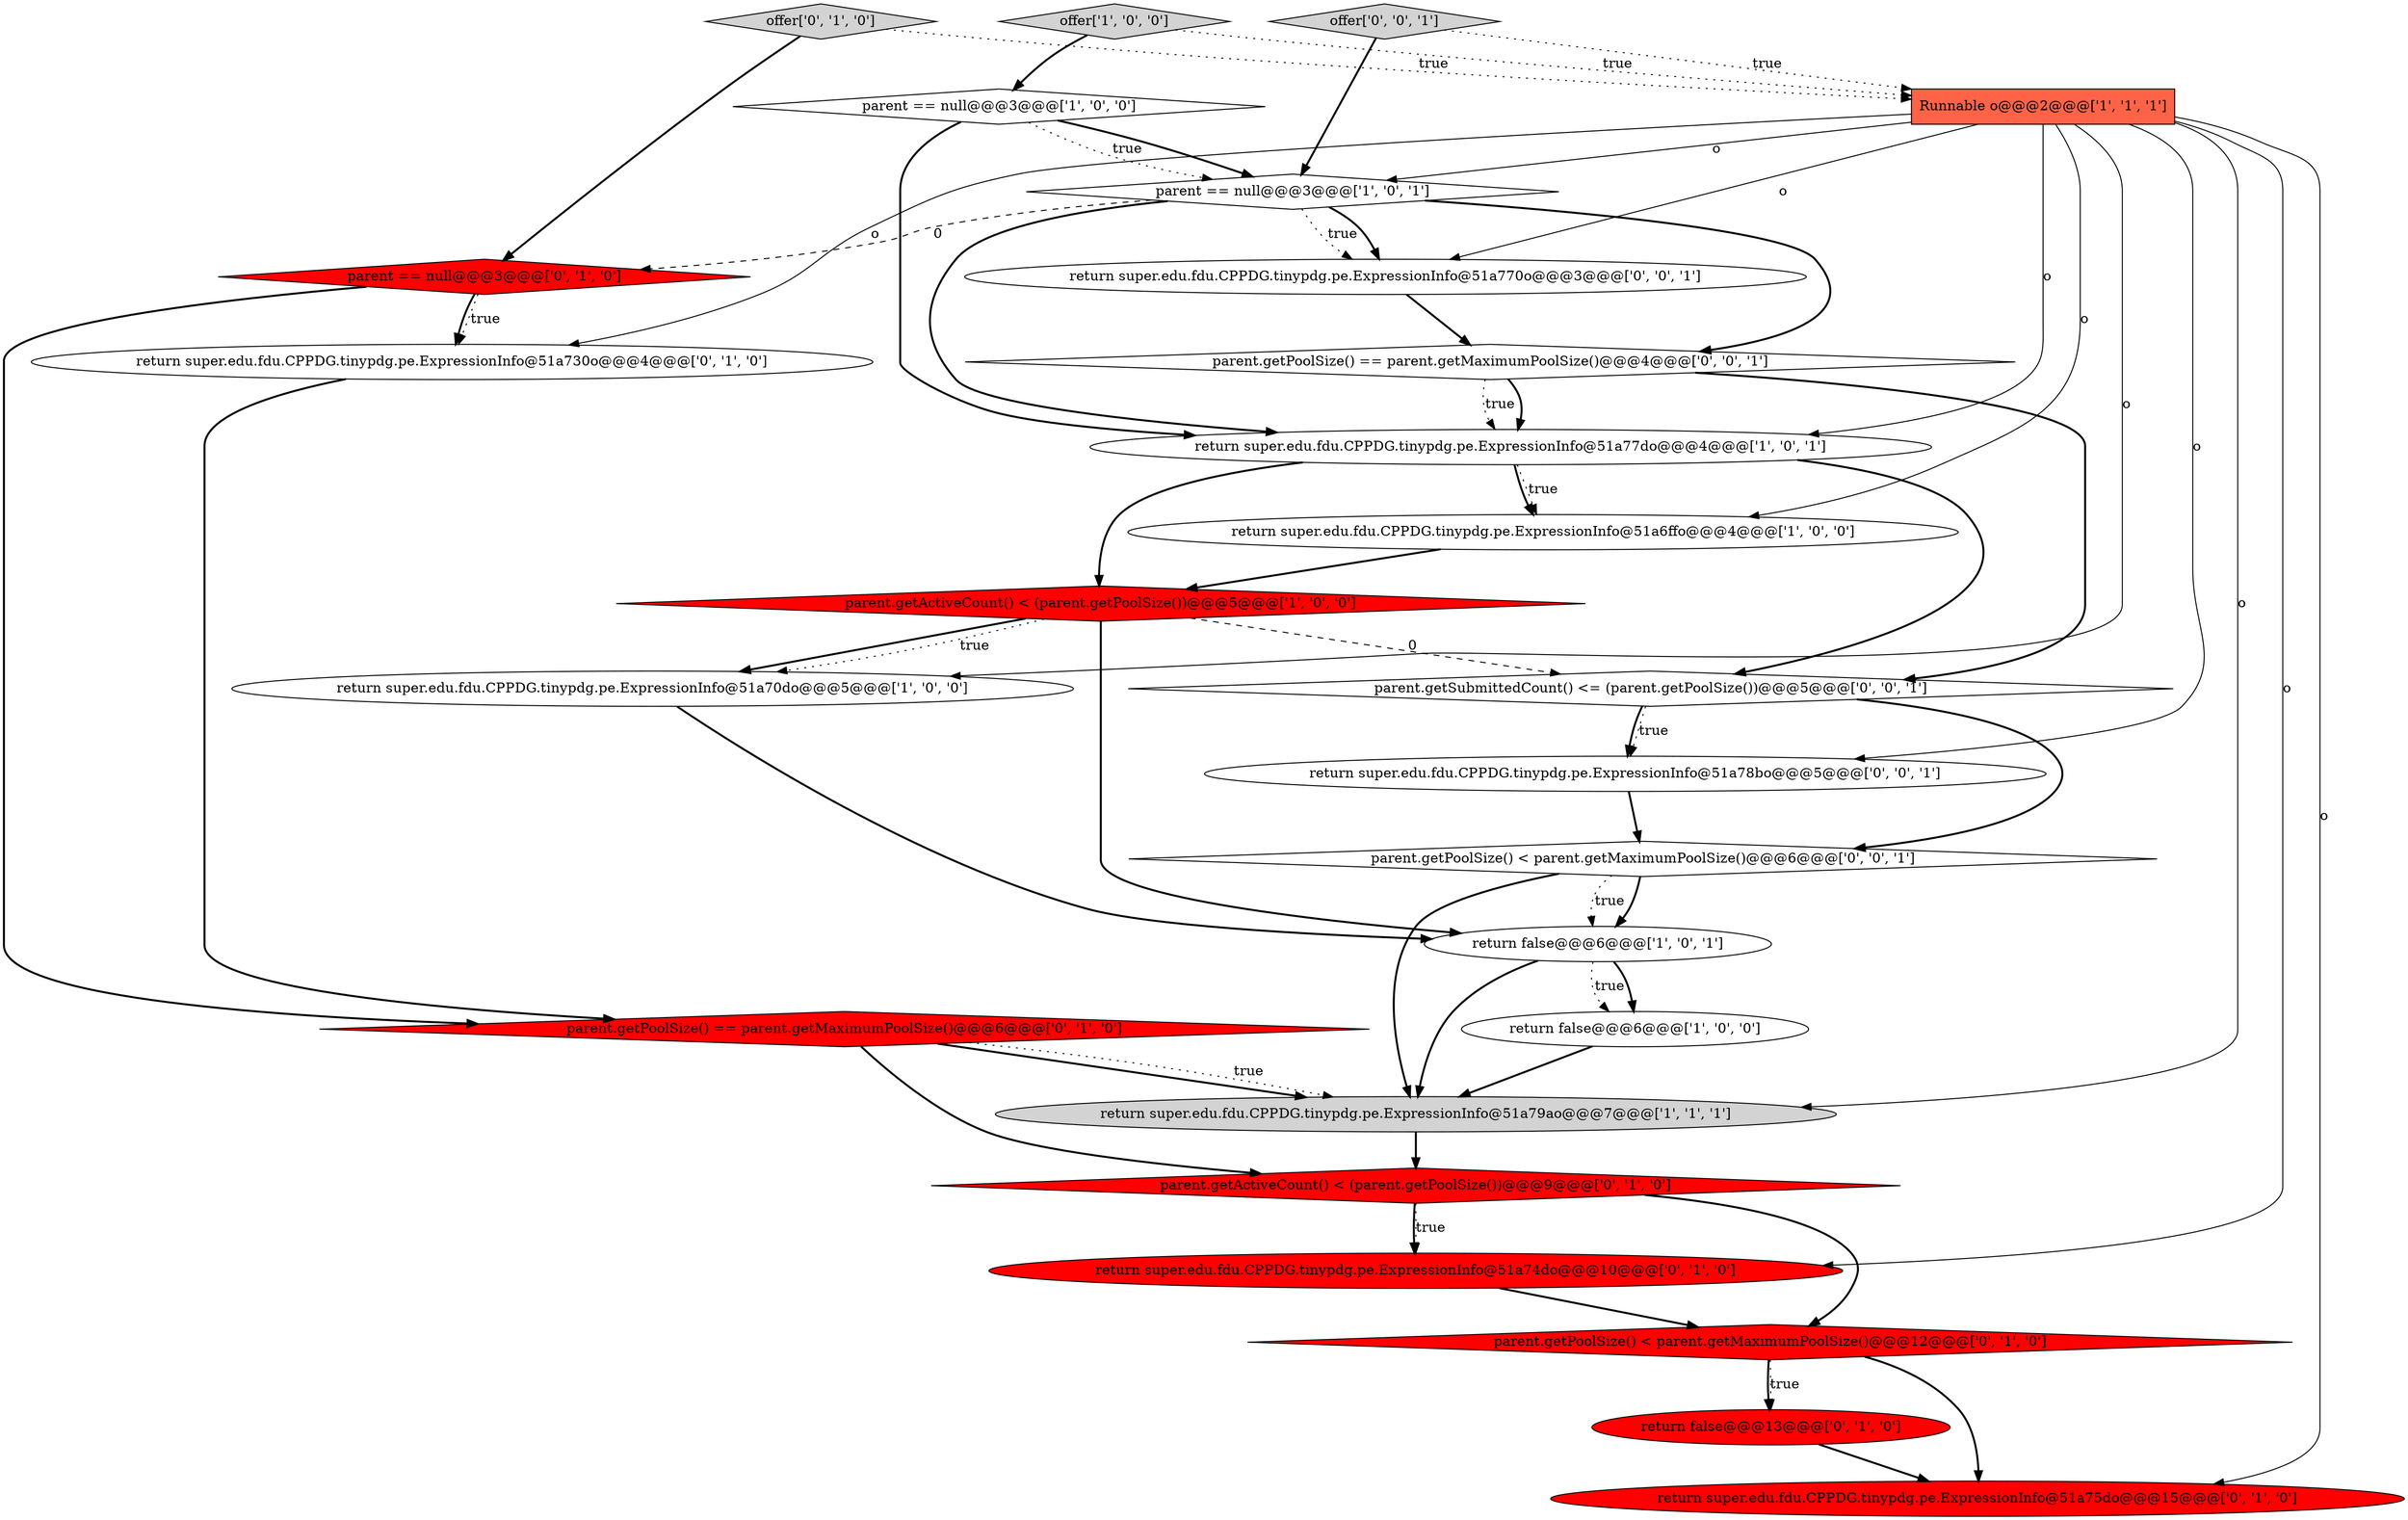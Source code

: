 digraph {
2 [style = filled, label = "parent == null@@@3@@@['1', '0', '0']", fillcolor = white, shape = diamond image = "AAA0AAABBB1BBB"];
7 [style = filled, label = "parent.getActiveCount() < (parent.getPoolSize())@@@5@@@['1', '0', '0']", fillcolor = red, shape = diamond image = "AAA1AAABBB1BBB"];
14 [style = filled, label = "parent.getActiveCount() < (parent.getPoolSize())@@@9@@@['0', '1', '0']", fillcolor = red, shape = diamond image = "AAA1AAABBB2BBB"];
6 [style = filled, label = "offer['1', '0', '0']", fillcolor = lightgray, shape = diamond image = "AAA0AAABBB1BBB"];
11 [style = filled, label = "parent.getPoolSize() < parent.getMaximumPoolSize()@@@12@@@['0', '1', '0']", fillcolor = red, shape = diamond image = "AAA1AAABBB2BBB"];
9 [style = filled, label = "Runnable o@@@2@@@['1', '1', '1']", fillcolor = tomato, shape = box image = "AAA0AAABBB1BBB"];
18 [style = filled, label = "return false@@@13@@@['0', '1', '0']", fillcolor = red, shape = ellipse image = "AAA1AAABBB2BBB"];
16 [style = filled, label = "return super.edu.fdu.CPPDG.tinypdg.pe.ExpressionInfo@51a74do@@@10@@@['0', '1', '0']", fillcolor = red, shape = ellipse image = "AAA1AAABBB2BBB"];
1 [style = filled, label = "return false@@@6@@@['1', '0', '0']", fillcolor = white, shape = ellipse image = "AAA0AAABBB1BBB"];
19 [style = filled, label = "return super.edu.fdu.CPPDG.tinypdg.pe.ExpressionInfo@51a75do@@@15@@@['0', '1', '0']", fillcolor = red, shape = ellipse image = "AAA1AAABBB2BBB"];
21 [style = filled, label = "parent.getPoolSize() == parent.getMaximumPoolSize()@@@4@@@['0', '0', '1']", fillcolor = white, shape = diamond image = "AAA0AAABBB3BBB"];
20 [style = filled, label = "offer['0', '0', '1']", fillcolor = lightgray, shape = diamond image = "AAA0AAABBB3BBB"];
22 [style = filled, label = "return super.edu.fdu.CPPDG.tinypdg.pe.ExpressionInfo@51a78bo@@@5@@@['0', '0', '1']", fillcolor = white, shape = ellipse image = "AAA0AAABBB3BBB"];
13 [style = filled, label = "parent == null@@@3@@@['0', '1', '0']", fillcolor = red, shape = diamond image = "AAA1AAABBB2BBB"];
3 [style = filled, label = "return super.edu.fdu.CPPDG.tinypdg.pe.ExpressionInfo@51a70do@@@5@@@['1', '0', '0']", fillcolor = white, shape = ellipse image = "AAA0AAABBB1BBB"];
15 [style = filled, label = "offer['0', '1', '0']", fillcolor = lightgray, shape = diamond image = "AAA0AAABBB2BBB"];
10 [style = filled, label = "return super.edu.fdu.CPPDG.tinypdg.pe.ExpressionInfo@51a77do@@@4@@@['1', '0', '1']", fillcolor = white, shape = ellipse image = "AAA0AAABBB1BBB"];
12 [style = filled, label = "parent.getPoolSize() == parent.getMaximumPoolSize()@@@6@@@['0', '1', '0']", fillcolor = red, shape = diamond image = "AAA1AAABBB2BBB"];
24 [style = filled, label = "return super.edu.fdu.CPPDG.tinypdg.pe.ExpressionInfo@51a770o@@@3@@@['0', '0', '1']", fillcolor = white, shape = ellipse image = "AAA0AAABBB3BBB"];
5 [style = filled, label = "return super.edu.fdu.CPPDG.tinypdg.pe.ExpressionInfo@51a79ao@@@7@@@['1', '1', '1']", fillcolor = lightgray, shape = ellipse image = "AAA0AAABBB1BBB"];
0 [style = filled, label = "return super.edu.fdu.CPPDG.tinypdg.pe.ExpressionInfo@51a6ffo@@@4@@@['1', '0', '0']", fillcolor = white, shape = ellipse image = "AAA0AAABBB1BBB"];
25 [style = filled, label = "parent.getSubmittedCount() <= (parent.getPoolSize())@@@5@@@['0', '0', '1']", fillcolor = white, shape = diamond image = "AAA0AAABBB3BBB"];
23 [style = filled, label = "parent.getPoolSize() < parent.getMaximumPoolSize()@@@6@@@['0', '0', '1']", fillcolor = white, shape = diamond image = "AAA0AAABBB3BBB"];
17 [style = filled, label = "return super.edu.fdu.CPPDG.tinypdg.pe.ExpressionInfo@51a730o@@@4@@@['0', '1', '0']", fillcolor = white, shape = ellipse image = "AAA0AAABBB2BBB"];
8 [style = filled, label = "parent == null@@@3@@@['1', '0', '1']", fillcolor = white, shape = diamond image = "AAA0AAABBB1BBB"];
4 [style = filled, label = "return false@@@6@@@['1', '0', '1']", fillcolor = white, shape = ellipse image = "AAA0AAABBB1BBB"];
1->5 [style = bold, label=""];
14->16 [style = bold, label=""];
13->17 [style = dotted, label="true"];
8->10 [style = bold, label=""];
21->10 [style = bold, label=""];
15->13 [style = bold, label=""];
9->5 [style = solid, label="o"];
16->11 [style = bold, label=""];
12->5 [style = bold, label=""];
20->9 [style = dotted, label="true"];
23->5 [style = bold, label=""];
25->22 [style = bold, label=""];
4->1 [style = dotted, label="true"];
25->23 [style = bold, label=""];
18->19 [style = bold, label=""];
23->4 [style = bold, label=""];
9->19 [style = solid, label="o"];
21->10 [style = dotted, label="true"];
7->4 [style = bold, label=""];
5->14 [style = bold, label=""];
11->18 [style = dotted, label="true"];
11->19 [style = bold, label=""];
2->10 [style = bold, label=""];
21->25 [style = bold, label=""];
10->7 [style = bold, label=""];
3->4 [style = bold, label=""];
22->23 [style = bold, label=""];
8->24 [style = dotted, label="true"];
7->3 [style = bold, label=""];
15->9 [style = dotted, label="true"];
11->18 [style = bold, label=""];
8->13 [style = dashed, label="0"];
0->7 [style = bold, label=""];
9->8 [style = solid, label="o"];
9->3 [style = solid, label="o"];
6->2 [style = bold, label=""];
9->0 [style = solid, label="o"];
14->16 [style = dotted, label="true"];
13->17 [style = bold, label=""];
20->8 [style = bold, label=""];
17->12 [style = bold, label=""];
23->4 [style = dotted, label="true"];
13->12 [style = bold, label=""];
9->24 [style = solid, label="o"];
6->9 [style = dotted, label="true"];
12->5 [style = dotted, label="true"];
7->3 [style = dotted, label="true"];
24->21 [style = bold, label=""];
10->25 [style = bold, label=""];
10->0 [style = bold, label=""];
12->14 [style = bold, label=""];
25->22 [style = dotted, label="true"];
7->25 [style = dashed, label="0"];
9->22 [style = solid, label="o"];
8->21 [style = bold, label=""];
9->16 [style = solid, label="o"];
10->0 [style = dotted, label="true"];
9->17 [style = solid, label="o"];
9->10 [style = solid, label="o"];
4->1 [style = bold, label=""];
14->11 [style = bold, label=""];
4->5 [style = bold, label=""];
2->8 [style = dotted, label="true"];
2->8 [style = bold, label=""];
8->24 [style = bold, label=""];
}
